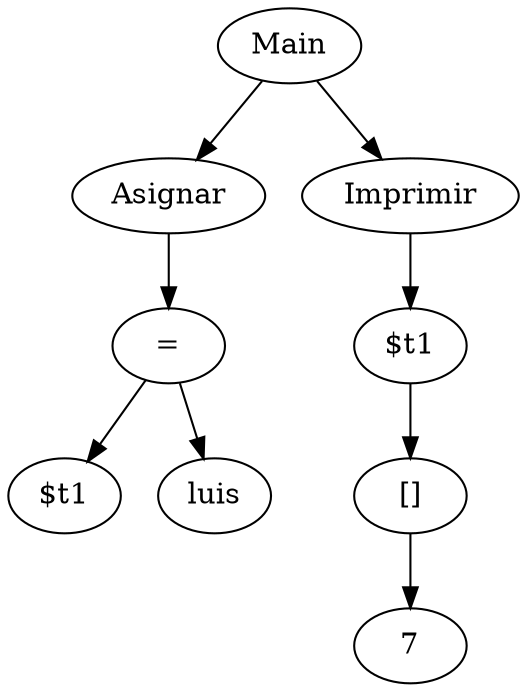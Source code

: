 digraph {
	A [label=Main]
	1 [label=Asignar]
	A -> 1
	2 [label="="]
	1 -> 2
	3 [label="$t1"]
	2 -> 3
	4 [label=luis]
	2 -> 4
	5 [label=Imprimir]
	A -> 5
	6 [label="$t1"]
	5 -> 6
	7 [label="[]"]
	6 -> 7
	8 [label=7]
	7 -> 8
}
